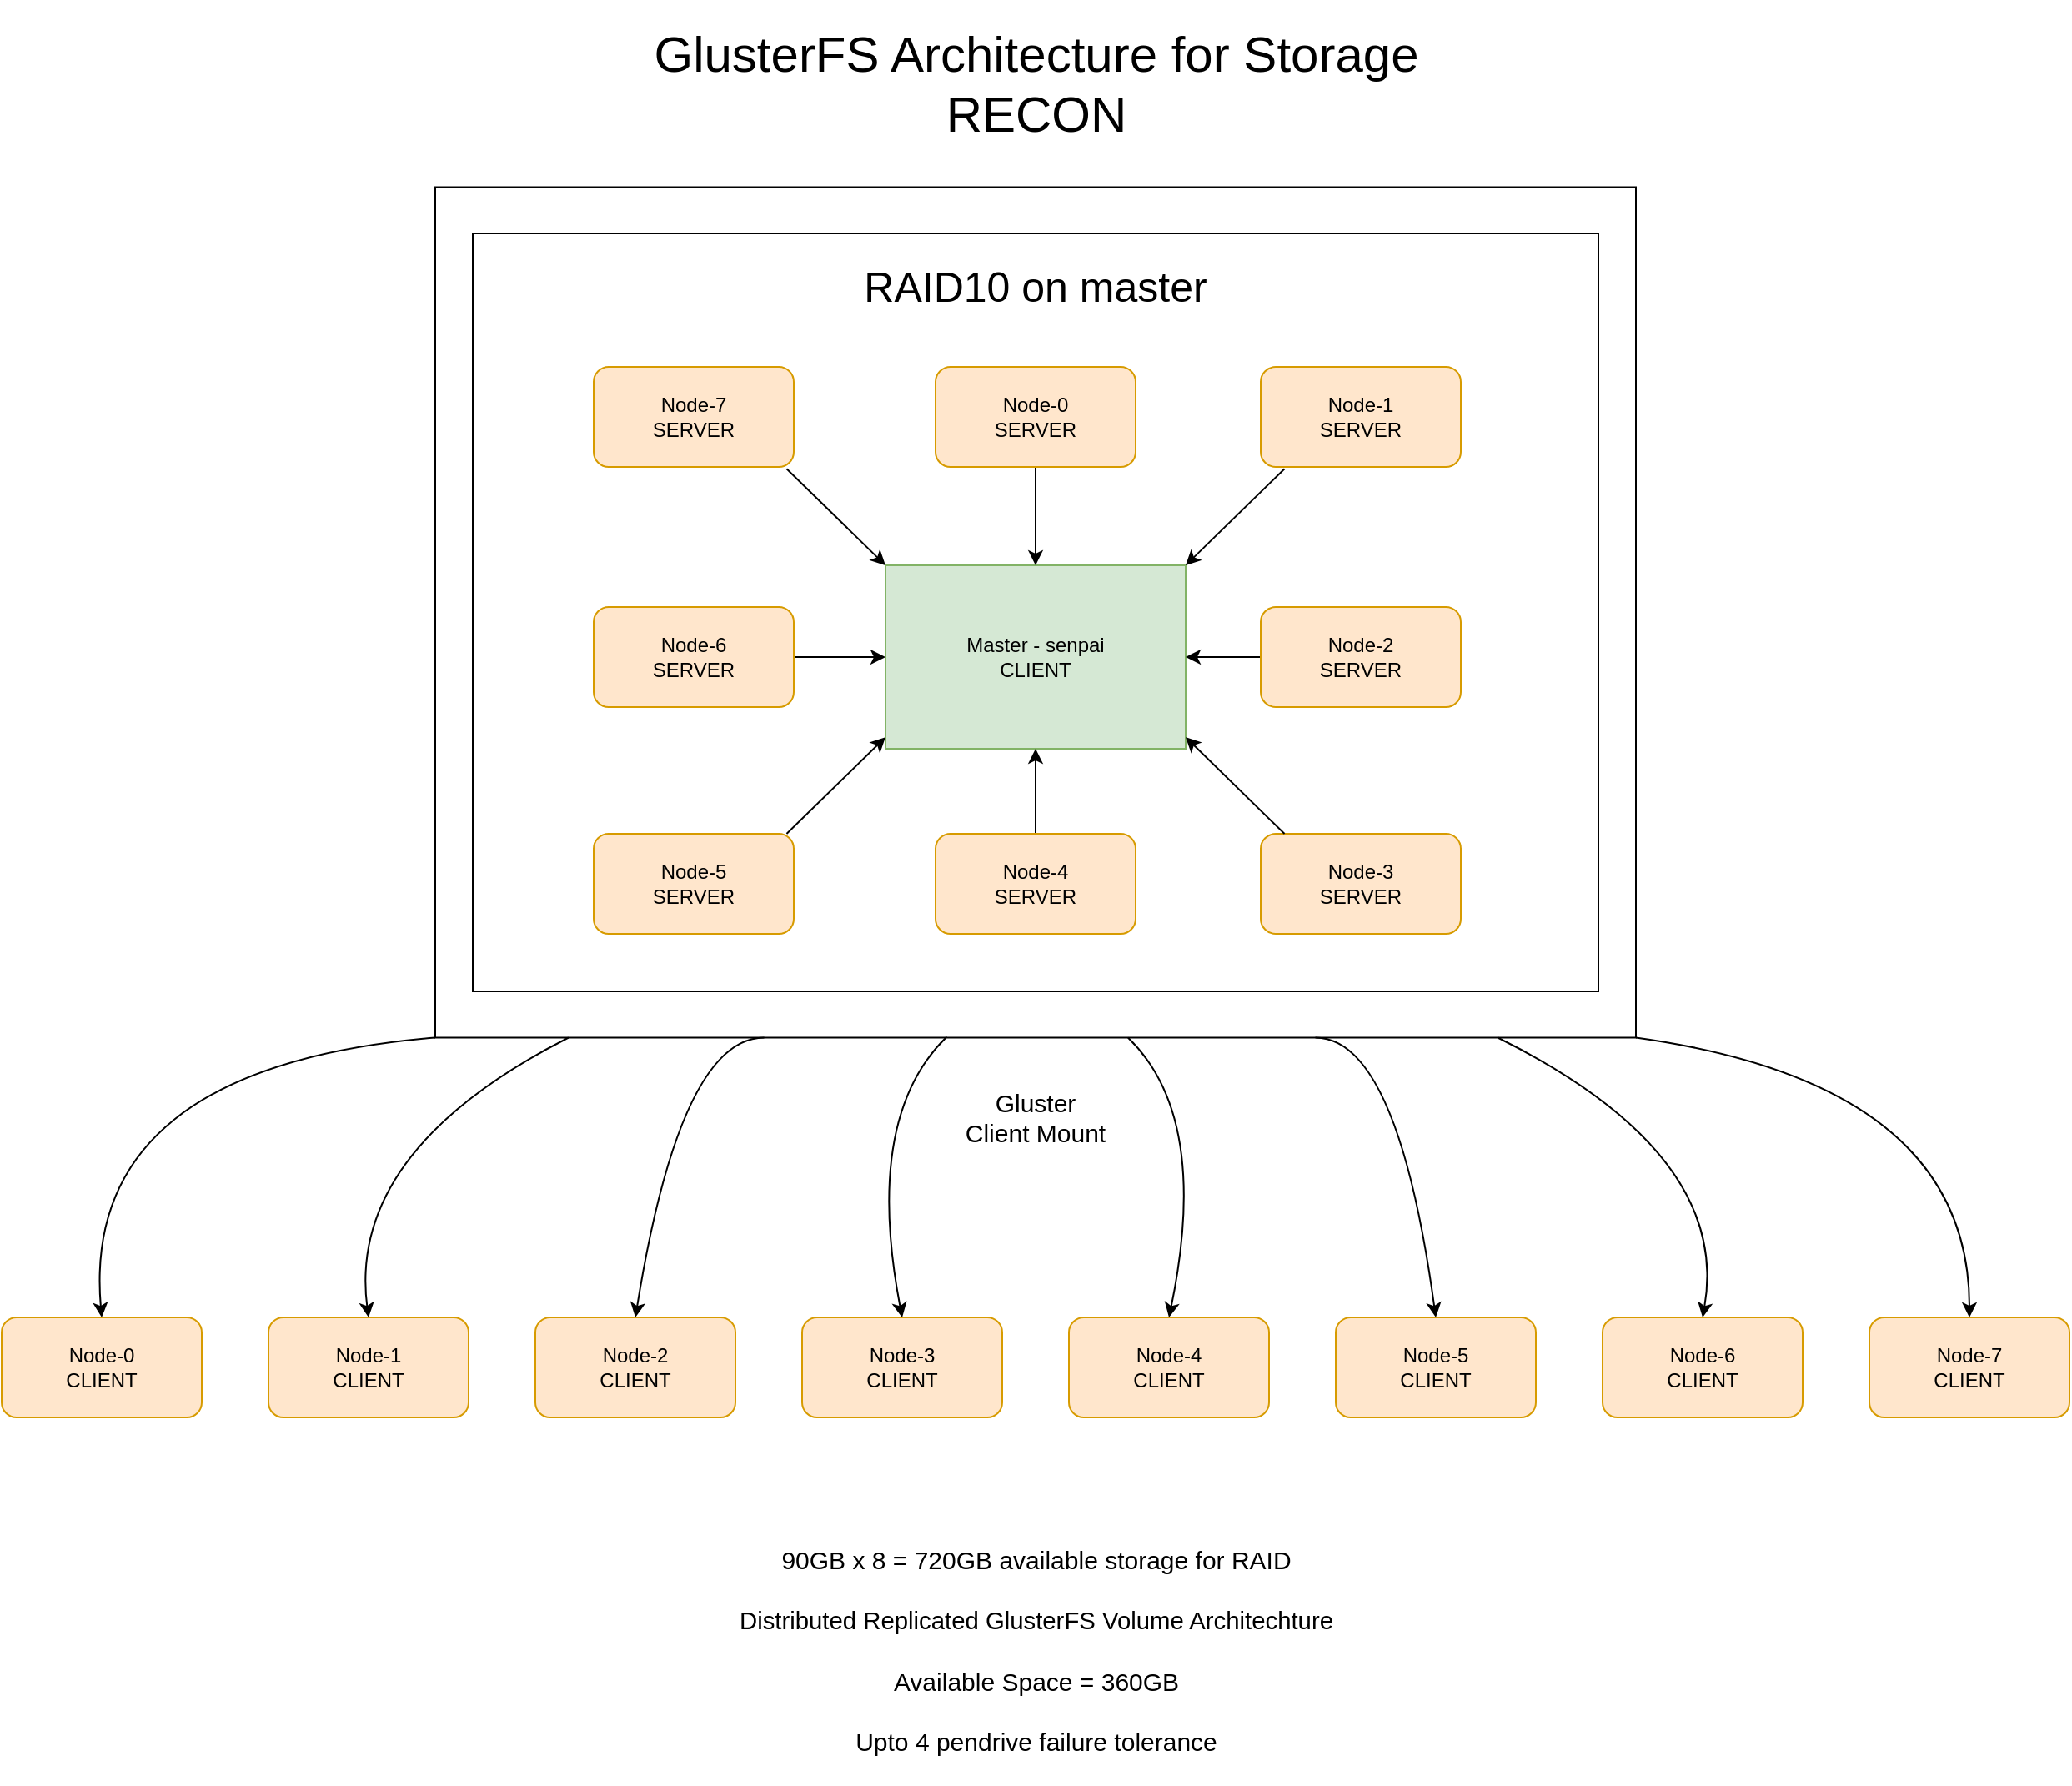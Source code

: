<mxfile version="19.0.3" type="device"><diagram id="kZTky8Y1GeIbr4v2D2dx" name="Page-1"><mxGraphModel dx="1379" dy="853" grid="1" gridSize="10" guides="1" tooltips="1" connect="1" arrows="1" fold="1" page="1" pageScale="1" pageWidth="2336" pageHeight="1654" math="0" shadow="0"><root><mxCell id="0"/><mxCell id="1" parent="0"/><mxCell id="9IG40ESQtzU0WhCCwxTW-1" value="Master - senpai&lt;br&gt;CLIENT" style="rounded=0;whiteSpace=wrap;html=1;fillColor=#d5e8d4;strokeColor=#82b366;" parent="1" vertex="1"><mxGeometry x="1083" y="669" width="180" height="110" as="geometry"/></mxCell><mxCell id="hH0IZ2569FbbhT9EwZTu-9" style="edgeStyle=orthogonalEdgeStyle;rounded=0;orthogonalLoop=1;jettySize=auto;html=1;exitX=0.5;exitY=1;exitDx=0;exitDy=0;" parent="1" source="9IG40ESQtzU0WhCCwxTW-2" target="9IG40ESQtzU0WhCCwxTW-1" edge="1"><mxGeometry relative="1" as="geometry"/></mxCell><mxCell id="9IG40ESQtzU0WhCCwxTW-2" value="Node-0&lt;br&gt;SERVER" style="rounded=1;whiteSpace=wrap;html=1;fillColor=#ffe6cc;strokeColor=#d79b00;" parent="1" vertex="1"><mxGeometry x="1113" y="550" width="120" height="60" as="geometry"/></mxCell><mxCell id="9IG40ESQtzU0WhCCwxTW-3" value="Node-1&lt;br&gt;SERVER" style="rounded=1;whiteSpace=wrap;html=1;fillColor=#ffe6cc;strokeColor=#d79b00;" parent="1" vertex="1"><mxGeometry x="1308" y="550" width="120" height="60" as="geometry"/></mxCell><mxCell id="hH0IZ2569FbbhT9EwZTu-7" style="edgeStyle=orthogonalEdgeStyle;rounded=0;orthogonalLoop=1;jettySize=auto;html=1;exitX=0.5;exitY=0;exitDx=0;exitDy=0;entryX=0.5;entryY=1;entryDx=0;entryDy=0;" parent="1" source="9IG40ESQtzU0WhCCwxTW-4" target="9IG40ESQtzU0WhCCwxTW-1" edge="1"><mxGeometry relative="1" as="geometry"/></mxCell><mxCell id="9IG40ESQtzU0WhCCwxTW-4" value="Node-4&lt;br&gt;SERVER" style="rounded=1;whiteSpace=wrap;html=1;fillColor=#ffe6cc;strokeColor=#d79b00;" parent="1" vertex="1"><mxGeometry x="1113" y="830" width="120" height="60" as="geometry"/></mxCell><mxCell id="9IG40ESQtzU0WhCCwxTW-5" value="Node-3&lt;br&gt;SERVER" style="rounded=1;whiteSpace=wrap;html=1;fillColor=#ffe6cc;strokeColor=#d79b00;" parent="1" vertex="1"><mxGeometry x="1308" y="830" width="120" height="60" as="geometry"/></mxCell><mxCell id="hH0IZ2569FbbhT9EwZTu-8" style="edgeStyle=orthogonalEdgeStyle;rounded=0;orthogonalLoop=1;jettySize=auto;html=1;entryX=1;entryY=0.5;entryDx=0;entryDy=0;" parent="1" source="9IG40ESQtzU0WhCCwxTW-6" target="9IG40ESQtzU0WhCCwxTW-1" edge="1"><mxGeometry relative="1" as="geometry"/></mxCell><mxCell id="9IG40ESQtzU0WhCCwxTW-6" value="Node-2&lt;br&gt;SERVER" style="rounded=1;whiteSpace=wrap;html=1;fillColor=#ffe6cc;strokeColor=#d79b00;" parent="1" vertex="1"><mxGeometry x="1308" y="694" width="120" height="60" as="geometry"/></mxCell><mxCell id="9IG40ESQtzU0WhCCwxTW-7" value="Node-7&lt;br&gt;SERVER" style="rounded=1;whiteSpace=wrap;html=1;fillColor=#ffe6cc;strokeColor=#d79b00;" parent="1" vertex="1"><mxGeometry x="908" y="550" width="120" height="60" as="geometry"/></mxCell><mxCell id="hH0IZ2569FbbhT9EwZTu-10" style="edgeStyle=orthogonalEdgeStyle;rounded=0;orthogonalLoop=1;jettySize=auto;html=1;entryX=0;entryY=0.5;entryDx=0;entryDy=0;" parent="1" source="9IG40ESQtzU0WhCCwxTW-8" target="9IG40ESQtzU0WhCCwxTW-1" edge="1"><mxGeometry relative="1" as="geometry"/></mxCell><mxCell id="9IG40ESQtzU0WhCCwxTW-8" value="Node-6&lt;br&gt;SERVER" style="rounded=1;whiteSpace=wrap;html=1;fillColor=#ffe6cc;strokeColor=#d79b00;" parent="1" vertex="1"><mxGeometry x="908" y="694" width="120" height="60" as="geometry"/></mxCell><mxCell id="9IG40ESQtzU0WhCCwxTW-9" value="Node-5&lt;br&gt;SERVER" style="rounded=1;whiteSpace=wrap;html=1;fillColor=#ffe6cc;strokeColor=#d79b00;" parent="1" vertex="1"><mxGeometry x="908" y="830" width="120" height="60" as="geometry"/></mxCell><mxCell id="hH0IZ2569FbbhT9EwZTu-2" value="" style="endArrow=classic;html=1;rounded=0;entryX=0.119;entryY=1.018;entryDx=0;entryDy=0;entryPerimeter=0;exitX=0.119;exitY=1.018;exitDx=0;exitDy=0;exitPerimeter=0;" parent="1" source="9IG40ESQtzU0WhCCwxTW-3" edge="1"><mxGeometry width="50" height="50" relative="1" as="geometry"><mxPoint x="1313" y="619" as="sourcePoint"/><mxPoint x="1263" y="669" as="targetPoint"/></mxGeometry></mxCell><mxCell id="hH0IZ2569FbbhT9EwZTu-3" value="" style="endArrow=classic;html=1;rounded=0;entryX=0.119;entryY=1.018;entryDx=0;entryDy=0;entryPerimeter=0;exitX=0.119;exitY=1.018;exitDx=0;exitDy=0;exitPerimeter=0;" parent="1" edge="1"><mxGeometry width="50" height="50" relative="1" as="geometry"><mxPoint x="1023.72" y="830" as="sourcePoint"/><mxPoint x="1083" y="772.08" as="targetPoint"/></mxGeometry></mxCell><mxCell id="hH0IZ2569FbbhT9EwZTu-11" value="" style="endArrow=classic;html=1;rounded=0;entryX=0.119;entryY=1.018;entryDx=0;entryDy=0;entryPerimeter=0;exitX=0.119;exitY=1.018;exitDx=0;exitDy=0;exitPerimeter=0;" parent="1" edge="1"><mxGeometry width="50" height="50" relative="1" as="geometry"><mxPoint x="1023.72" y="611.08" as="sourcePoint"/><mxPoint x="1083" y="669.0" as="targetPoint"/></mxGeometry></mxCell><mxCell id="hH0IZ2569FbbhT9EwZTu-12" value="" style="endArrow=classic;html=1;rounded=0;entryX=0.119;entryY=1.018;entryDx=0;entryDy=0;entryPerimeter=0;exitX=0.119;exitY=1.018;exitDx=0;exitDy=0;exitPerimeter=0;" parent="1" edge="1"><mxGeometry width="50" height="50" relative="1" as="geometry"><mxPoint x="1322.28" y="830.0" as="sourcePoint"/><mxPoint x="1263" y="772.08" as="targetPoint"/></mxGeometry></mxCell><mxCell id="hH0IZ2569FbbhT9EwZTu-13" value="&lt;font style=&quot;font-size: 30px&quot;&gt;GlusterFS Architecture for Storage&lt;br&gt;RECON&lt;/font&gt;" style="text;html=1;strokeColor=none;fillColor=none;align=center;verticalAlign=middle;whiteSpace=wrap;rounded=0;" parent="1" vertex="1"><mxGeometry x="940.75" y="330" width="464.5" height="100" as="geometry"/></mxCell><mxCell id="YuONBu1RsCYWujVzfOu4-18" value="" style="rounded=0;whiteSpace=wrap;html=1;fillColor=none;" parent="1" vertex="1"><mxGeometry x="835.5" y="470" width="675" height="454.5" as="geometry"/></mxCell><mxCell id="YuONBu1RsCYWujVzfOu4-19" value="&lt;font style=&quot;font-size: 25px&quot;&gt;RAID10 on master&lt;/font&gt;" style="text;html=1;strokeColor=none;fillColor=none;align=center;verticalAlign=middle;whiteSpace=wrap;rounded=0;" parent="1" vertex="1"><mxGeometry x="1068" y="460" width="210" height="81" as="geometry"/></mxCell><mxCell id="YuONBu1RsCYWujVzfOu4-20" value="Node-0&lt;br&gt;CLIENT" style="rounded=1;whiteSpace=wrap;html=1;fillColor=#ffe6cc;strokeColor=#d79b00;" parent="1" vertex="1"><mxGeometry x="553" y="1120" width="120" height="60" as="geometry"/></mxCell><mxCell id="YuONBu1RsCYWujVzfOu4-21" value="Node-1&lt;br&gt;CLIENT" style="rounded=1;whiteSpace=wrap;html=1;fillColor=#ffe6cc;strokeColor=#d79b00;" parent="1" vertex="1"><mxGeometry x="713" y="1120" width="120" height="60" as="geometry"/></mxCell><mxCell id="YuONBu1RsCYWujVzfOu4-22" value="Node-2&lt;br&gt;CLIENT" style="rounded=1;whiteSpace=wrap;html=1;fillColor=#ffe6cc;strokeColor=#d79b00;" parent="1" vertex="1"><mxGeometry x="873" y="1120" width="120" height="60" as="geometry"/></mxCell><mxCell id="YuONBu1RsCYWujVzfOu4-23" value="Node-3&lt;br&gt;CLIENT" style="rounded=1;whiteSpace=wrap;html=1;fillColor=#ffe6cc;strokeColor=#d79b00;" parent="1" vertex="1"><mxGeometry x="1033" y="1120" width="120" height="60" as="geometry"/></mxCell><mxCell id="YuONBu1RsCYWujVzfOu4-24" value="Node-4&lt;br&gt;CLIENT" style="rounded=1;whiteSpace=wrap;html=1;fillColor=#ffe6cc;strokeColor=#d79b00;" parent="1" vertex="1"><mxGeometry x="1193" y="1120" width="120" height="60" as="geometry"/></mxCell><mxCell id="YuONBu1RsCYWujVzfOu4-25" value="Node-5&lt;br&gt;CLIENT" style="rounded=1;whiteSpace=wrap;html=1;fillColor=#ffe6cc;strokeColor=#d79b00;" parent="1" vertex="1"><mxGeometry x="1353" y="1120" width="120" height="60" as="geometry"/></mxCell><mxCell id="YuONBu1RsCYWujVzfOu4-26" value="Node-6&lt;br&gt;CLIENT" style="rounded=1;whiteSpace=wrap;html=1;fillColor=#ffe6cc;strokeColor=#d79b00;" parent="1" vertex="1"><mxGeometry x="1513" y="1120" width="120" height="60" as="geometry"/></mxCell><mxCell id="YuONBu1RsCYWujVzfOu4-28" value="Node-7&lt;br&gt;CLIENT" style="rounded=1;whiteSpace=wrap;html=1;fillColor=#ffe6cc;strokeColor=#d79b00;" parent="1" vertex="1"><mxGeometry x="1673" y="1120" width="120" height="60" as="geometry"/></mxCell><mxCell id="Hnh9iUiZYXQwSrUYL1nm-4" value="" style="rounded=0;whiteSpace=wrap;html=1;glass=0;fillColor=none;" vertex="1" parent="1"><mxGeometry x="813" y="442.25" width="720" height="510" as="geometry"/></mxCell><mxCell id="Hnh9iUiZYXQwSrUYL1nm-5" value="" style="curved=1;endArrow=classic;html=1;rounded=0;exitX=0;exitY=1;exitDx=0;exitDy=0;entryX=0.5;entryY=0;entryDx=0;entryDy=0;" edge="1" parent="1" source="Hnh9iUiZYXQwSrUYL1nm-4" target="YuONBu1RsCYWujVzfOu4-20"><mxGeometry width="50" height="50" relative="1" as="geometry"><mxPoint x="890" y="1030" as="sourcePoint"/><mxPoint x="940" y="980" as="targetPoint"/><Array as="points"><mxPoint x="600" y="970"/></Array></mxGeometry></mxCell><mxCell id="Hnh9iUiZYXQwSrUYL1nm-6" value="" style="curved=1;endArrow=classic;html=1;rounded=0;entryX=0.5;entryY=0;entryDx=0;entryDy=0;exitX=1;exitY=1;exitDx=0;exitDy=0;" edge="1" parent="1" source="Hnh9iUiZYXQwSrUYL1nm-4" target="YuONBu1RsCYWujVzfOu4-28"><mxGeometry width="50" height="50" relative="1" as="geometry"><mxPoint x="1540" y="960" as="sourcePoint"/><mxPoint x="1733" y="1120" as="targetPoint"/><Array as="points"><mxPoint x="1733" y="980"/></Array></mxGeometry></mxCell><mxCell id="Hnh9iUiZYXQwSrUYL1nm-7" value="" style="curved=1;endArrow=classic;html=1;rounded=0;exitX=0.111;exitY=1;exitDx=0;exitDy=0;exitPerimeter=0;entryX=0.5;entryY=0;entryDx=0;entryDy=0;" edge="1" parent="1" source="Hnh9iUiZYXQwSrUYL1nm-4" target="YuONBu1RsCYWujVzfOu4-21"><mxGeometry width="50" height="50" relative="1" as="geometry"><mxPoint x="900" y="1020" as="sourcePoint"/><mxPoint x="850" y="1070" as="targetPoint"/><Array as="points"><mxPoint x="760" y="1020"/></Array></mxGeometry></mxCell><mxCell id="Hnh9iUiZYXQwSrUYL1nm-8" value="" style="curved=1;endArrow=classic;html=1;rounded=0;exitX=0.885;exitY=1;exitDx=0;exitDy=0;exitPerimeter=0;entryX=0.5;entryY=0;entryDx=0;entryDy=0;" edge="1" parent="1" source="Hnh9iUiZYXQwSrUYL1nm-4" target="YuONBu1RsCYWujVzfOu4-26"><mxGeometry width="50" height="50" relative="1" as="geometry"><mxPoint x="1450" y="952.25" as="sourcePoint"/><mxPoint x="1577.12" y="1122.04" as="targetPoint"/><Array as="points"><mxPoint x="1590.12" y="1022.04"/></Array></mxGeometry></mxCell><mxCell id="Hnh9iUiZYXQwSrUYL1nm-9" value="" style="curved=1;endArrow=classic;html=1;rounded=0;entryX=0.5;entryY=0;entryDx=0;entryDy=0;exitX=0.274;exitY=1;exitDx=0;exitDy=0;exitPerimeter=0;" edge="1" parent="1" source="Hnh9iUiZYXQwSrUYL1nm-4" target="YuONBu1RsCYWujVzfOu4-22"><mxGeometry width="50" height="50" relative="1" as="geometry"><mxPoint x="1010" y="952.25" as="sourcePoint"/><mxPoint x="960" y="1002.25" as="targetPoint"/><Array as="points"><mxPoint x="960" y="952.25"/></Array></mxGeometry></mxCell><mxCell id="Hnh9iUiZYXQwSrUYL1nm-10" value="" style="curved=1;endArrow=classic;html=1;rounded=0;entryX=0.5;entryY=0;entryDx=0;entryDy=0;exitX=0.733;exitY=1;exitDx=0;exitDy=0;exitPerimeter=0;" edge="1" parent="1" source="Hnh9iUiZYXQwSrUYL1nm-4" target="YuONBu1RsCYWujVzfOu4-25"><mxGeometry width="50" height="50" relative="1" as="geometry"><mxPoint x="1340" y="952.25" as="sourcePoint"/><mxPoint x="1417" y="1120" as="targetPoint"/><Array as="points"><mxPoint x="1390" y="952.25"/></Array></mxGeometry></mxCell><mxCell id="Hnh9iUiZYXQwSrUYL1nm-11" value="" style="curved=1;endArrow=classic;html=1;rounded=0;entryX=0.5;entryY=0;entryDx=0;entryDy=0;exitX=0.426;exitY=0.999;exitDx=0;exitDy=0;exitPerimeter=0;" edge="1" parent="1" source="Hnh9iUiZYXQwSrUYL1nm-4" target="YuONBu1RsCYWujVzfOu4-23"><mxGeometry width="50" height="50" relative="1" as="geometry"><mxPoint x="1120" y="952.25" as="sourcePoint"/><mxPoint x="1070" y="1002.25" as="targetPoint"/><Array as="points"><mxPoint x="1070" y="1000"/></Array></mxGeometry></mxCell><mxCell id="Hnh9iUiZYXQwSrUYL1nm-12" value="" style="curved=1;endArrow=classic;html=1;rounded=0;entryX=0.5;entryY=0;entryDx=0;entryDy=0;exitX=0.577;exitY=1;exitDx=0;exitDy=0;exitPerimeter=0;" edge="1" parent="1" source="Hnh9iUiZYXQwSrUYL1nm-4" target="YuONBu1RsCYWujVzfOu4-24"><mxGeometry width="50" height="50" relative="1" as="geometry"><mxPoint x="1228.14" y="951.74" as="sourcePoint"/><mxPoint x="1254.86" y="1120" as="targetPoint"/><Array as="points"><mxPoint x="1277.86" y="1000"/></Array></mxGeometry></mxCell><mxCell id="Hnh9iUiZYXQwSrUYL1nm-15" value="&lt;font style=&quot;font-size: 15px;&quot;&gt;Gluster Client Mount&lt;/font&gt;" style="text;html=1;strokeColor=none;fillColor=none;align=center;verticalAlign=middle;whiteSpace=wrap;rounded=0;glass=0;" vertex="1" parent="1"><mxGeometry x="1127" y="980" width="92" height="40" as="geometry"/></mxCell><mxCell id="Hnh9iUiZYXQwSrUYL1nm-16" value="90GB x 8 = 720GB available storage for RAID&lt;br&gt;&lt;br&gt;&lt;span id=&quot;docs-internal-guid-74e3a570-7fff-6d93-d6f0-bbd72d3ab44c&quot; style=&quot;font-size: 11pt; font-family: Arial; background-color: transparent; font-variant-numeric: normal; font-variant-east-asian: normal; vertical-align: baseline;&quot;&gt;Distributed Replicated GlusterFS Volume Architechture&lt;br&gt;&lt;/span&gt;&lt;br&gt;Available Space = 360GB&lt;br&gt;&lt;br&gt;Upto 4 pendrive failure tolerance" style="text;html=1;strokeColor=none;fillColor=none;align=center;verticalAlign=middle;whiteSpace=wrap;rounded=0;glass=0;fontSize=15;" vertex="1" parent="1"><mxGeometry x="984.5" y="1240" width="377" height="160" as="geometry"/></mxCell></root></mxGraphModel></diagram></mxfile>